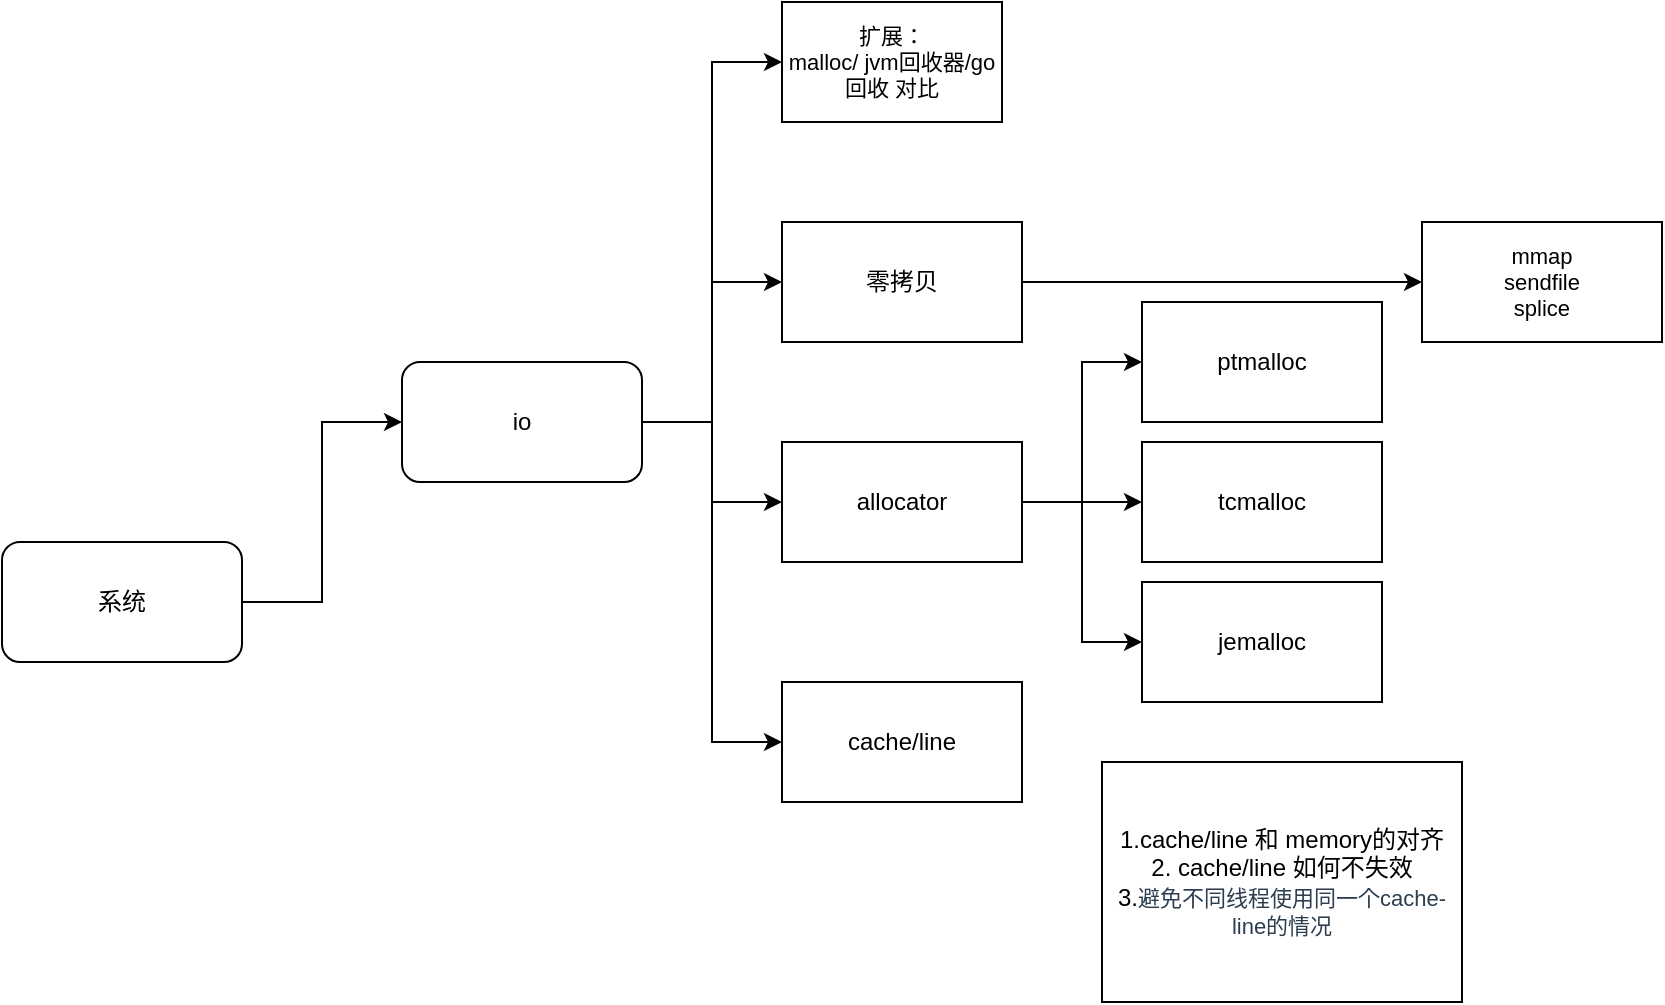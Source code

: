 <mxfile version="16.1.0" type="github">
  <diagram id="yT5N_S1o1JbwimnxulGR" name="Page-1">
    <mxGraphModel dx="1298" dy="841" grid="1" gridSize="10" guides="1" tooltips="1" connect="1" arrows="1" fold="1" page="1" pageScale="1" pageWidth="827" pageHeight="1169" math="0" shadow="0">
      <root>
        <mxCell id="0" />
        <mxCell id="1" parent="0" />
        <mxCell id="Hne6j6rcHSVLyggBtj8g-4" style="edgeStyle=orthogonalEdgeStyle;rounded=0;orthogonalLoop=1;jettySize=auto;html=1;exitX=1;exitY=0.5;exitDx=0;exitDy=0;entryX=0;entryY=0.5;entryDx=0;entryDy=0;" edge="1" parent="1" source="Hne6j6rcHSVLyggBtj8g-1" target="Hne6j6rcHSVLyggBtj8g-2">
          <mxGeometry relative="1" as="geometry" />
        </mxCell>
        <mxCell id="Hne6j6rcHSVLyggBtj8g-1" value="系统" style="rounded=1;whiteSpace=wrap;html=1;" vertex="1" parent="1">
          <mxGeometry x="170" y="290" width="120" height="60" as="geometry" />
        </mxCell>
        <mxCell id="Hne6j6rcHSVLyggBtj8g-5" style="edgeStyle=orthogonalEdgeStyle;rounded=0;orthogonalLoop=1;jettySize=auto;html=1;exitX=1;exitY=0.5;exitDx=0;exitDy=0;entryX=0;entryY=0.5;entryDx=0;entryDy=0;" edge="1" parent="1" source="Hne6j6rcHSVLyggBtj8g-2" target="Hne6j6rcHSVLyggBtj8g-3">
          <mxGeometry relative="1" as="geometry" />
        </mxCell>
        <mxCell id="Hne6j6rcHSVLyggBtj8g-7" style="edgeStyle=orthogonalEdgeStyle;rounded=0;orthogonalLoop=1;jettySize=auto;html=1;exitX=1;exitY=0.5;exitDx=0;exitDy=0;" edge="1" parent="1" source="Hne6j6rcHSVLyggBtj8g-2" target="Hne6j6rcHSVLyggBtj8g-6">
          <mxGeometry relative="1" as="geometry" />
        </mxCell>
        <mxCell id="Hne6j6rcHSVLyggBtj8g-9" style="edgeStyle=orthogonalEdgeStyle;rounded=0;orthogonalLoop=1;jettySize=auto;html=1;exitX=1;exitY=0.5;exitDx=0;exitDy=0;entryX=0;entryY=0.5;entryDx=0;entryDy=0;" edge="1" parent="1" source="Hne6j6rcHSVLyggBtj8g-2" target="Hne6j6rcHSVLyggBtj8g-8">
          <mxGeometry relative="1" as="geometry" />
        </mxCell>
        <mxCell id="Hne6j6rcHSVLyggBtj8g-19" style="edgeStyle=orthogonalEdgeStyle;rounded=0;orthogonalLoop=1;jettySize=auto;html=1;exitX=1;exitY=0.5;exitDx=0;exitDy=0;entryX=0;entryY=0.5;entryDx=0;entryDy=0;fontSize=11;" edge="1" parent="1" source="Hne6j6rcHSVLyggBtj8g-2" target="Hne6j6rcHSVLyggBtj8g-18">
          <mxGeometry relative="1" as="geometry" />
        </mxCell>
        <mxCell id="Hne6j6rcHSVLyggBtj8g-2" value="io" style="rounded=1;whiteSpace=wrap;html=1;" vertex="1" parent="1">
          <mxGeometry x="370" y="200" width="120" height="60" as="geometry" />
        </mxCell>
        <mxCell id="Hne6j6rcHSVLyggBtj8g-21" style="edgeStyle=orthogonalEdgeStyle;rounded=0;orthogonalLoop=1;jettySize=auto;html=1;exitX=1;exitY=0.5;exitDx=0;exitDy=0;fontSize=11;" edge="1" parent="1" source="Hne6j6rcHSVLyggBtj8g-3" target="Hne6j6rcHSVLyggBtj8g-20">
          <mxGeometry relative="1" as="geometry" />
        </mxCell>
        <mxCell id="Hne6j6rcHSVLyggBtj8g-3" value="零拷贝" style="rounded=0;whiteSpace=wrap;html=1;" vertex="1" parent="1">
          <mxGeometry x="560" y="130" width="120" height="60" as="geometry" />
        </mxCell>
        <mxCell id="Hne6j6rcHSVLyggBtj8g-14" style="edgeStyle=orthogonalEdgeStyle;rounded=0;orthogonalLoop=1;jettySize=auto;html=1;exitX=1;exitY=0.5;exitDx=0;exitDy=0;" edge="1" parent="1" source="Hne6j6rcHSVLyggBtj8g-6" target="Hne6j6rcHSVLyggBtj8g-11">
          <mxGeometry relative="1" as="geometry" />
        </mxCell>
        <mxCell id="Hne6j6rcHSVLyggBtj8g-15" style="edgeStyle=orthogonalEdgeStyle;rounded=0;orthogonalLoop=1;jettySize=auto;html=1;exitX=1;exitY=0.5;exitDx=0;exitDy=0;entryX=0;entryY=0.5;entryDx=0;entryDy=0;" edge="1" parent="1" source="Hne6j6rcHSVLyggBtj8g-6" target="Hne6j6rcHSVLyggBtj8g-12">
          <mxGeometry relative="1" as="geometry" />
        </mxCell>
        <mxCell id="Hne6j6rcHSVLyggBtj8g-16" style="edgeStyle=orthogonalEdgeStyle;rounded=0;orthogonalLoop=1;jettySize=auto;html=1;exitX=1;exitY=0.5;exitDx=0;exitDy=0;entryX=0;entryY=0.5;entryDx=0;entryDy=0;" edge="1" parent="1" source="Hne6j6rcHSVLyggBtj8g-6" target="Hne6j6rcHSVLyggBtj8g-10">
          <mxGeometry relative="1" as="geometry" />
        </mxCell>
        <mxCell id="Hne6j6rcHSVLyggBtj8g-6" value="allocator" style="rounded=0;whiteSpace=wrap;html=1;" vertex="1" parent="1">
          <mxGeometry x="560" y="240" width="120" height="60" as="geometry" />
        </mxCell>
        <mxCell id="Hne6j6rcHSVLyggBtj8g-8" value="cache/line" style="rounded=0;whiteSpace=wrap;html=1;" vertex="1" parent="1">
          <mxGeometry x="560" y="360" width="120" height="60" as="geometry" />
        </mxCell>
        <mxCell id="Hne6j6rcHSVLyggBtj8g-10" value="ptmalloc" style="rounded=0;whiteSpace=wrap;html=1;" vertex="1" parent="1">
          <mxGeometry x="740" y="170" width="120" height="60" as="geometry" />
        </mxCell>
        <mxCell id="Hne6j6rcHSVLyggBtj8g-11" value="tcmalloc" style="rounded=0;whiteSpace=wrap;html=1;" vertex="1" parent="1">
          <mxGeometry x="740" y="240" width="120" height="60" as="geometry" />
        </mxCell>
        <mxCell id="Hne6j6rcHSVLyggBtj8g-12" value="jemalloc" style="rounded=0;whiteSpace=wrap;html=1;" vertex="1" parent="1">
          <mxGeometry x="740" y="310" width="120" height="60" as="geometry" />
        </mxCell>
        <mxCell id="Hne6j6rcHSVLyggBtj8g-17" value="1.cache/line 和 memory的对齐&lt;br&gt;2. cache/line 如何不失效&lt;br&gt;3.&lt;span style=&quot;color: rgb(44 , 62 , 80) ; font-family: &amp;#34;pingfang sc&amp;#34; , &amp;#34;lantinghei sc&amp;#34; , &amp;#34;microsoft yahei&amp;#34; , &amp;#34;hiragino sans gb&amp;#34; , &amp;#34;microsoft sans serif&amp;#34; , &amp;#34;wenquanyi micro hei&amp;#34; , sans-serif ; background-color: rgb(255 , 255 , 255)&quot;&gt;&lt;font style=&quot;font-size: 11px&quot;&gt;避免不同线程使用同一个cache-line的情况&lt;/font&gt;&lt;/span&gt;" style="rounded=0;whiteSpace=wrap;html=1;" vertex="1" parent="1">
          <mxGeometry x="720" y="400" width="180" height="120" as="geometry" />
        </mxCell>
        <mxCell id="Hne6j6rcHSVLyggBtj8g-18" value="扩展：&lt;br&gt;malloc/ jvm回收器/go回收 对比" style="rounded=0;whiteSpace=wrap;html=1;fontSize=11;" vertex="1" parent="1">
          <mxGeometry x="560" y="20" width="110" height="60" as="geometry" />
        </mxCell>
        <mxCell id="Hne6j6rcHSVLyggBtj8g-20" value="mmap&lt;br&gt;sendfile&lt;br&gt;splice" style="rounded=0;whiteSpace=wrap;html=1;fontSize=11;" vertex="1" parent="1">
          <mxGeometry x="880" y="130" width="120" height="60" as="geometry" />
        </mxCell>
      </root>
    </mxGraphModel>
  </diagram>
</mxfile>
